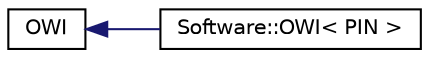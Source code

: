 digraph "Graphical Class Hierarchy"
{
  edge [fontname="Helvetica",fontsize="10",labelfontname="Helvetica",labelfontsize="10"];
  node [fontname="Helvetica",fontsize="10",shape=record];
  rankdir="LR";
  Node1 [label="OWI",height=0.2,width=0.4,color="black", fillcolor="white", style="filled",URL="$d7/d90/classOWI.html"];
  Node1 -> Node2 [dir="back",color="midnightblue",fontsize="10",style="solid",fontname="Helvetica"];
  Node2 [label="Software::OWI\< PIN \>",height=0.2,width=0.4,color="black", fillcolor="white", style="filled",URL="$d0/de1/classSoftware_1_1OWI.html"];
}

